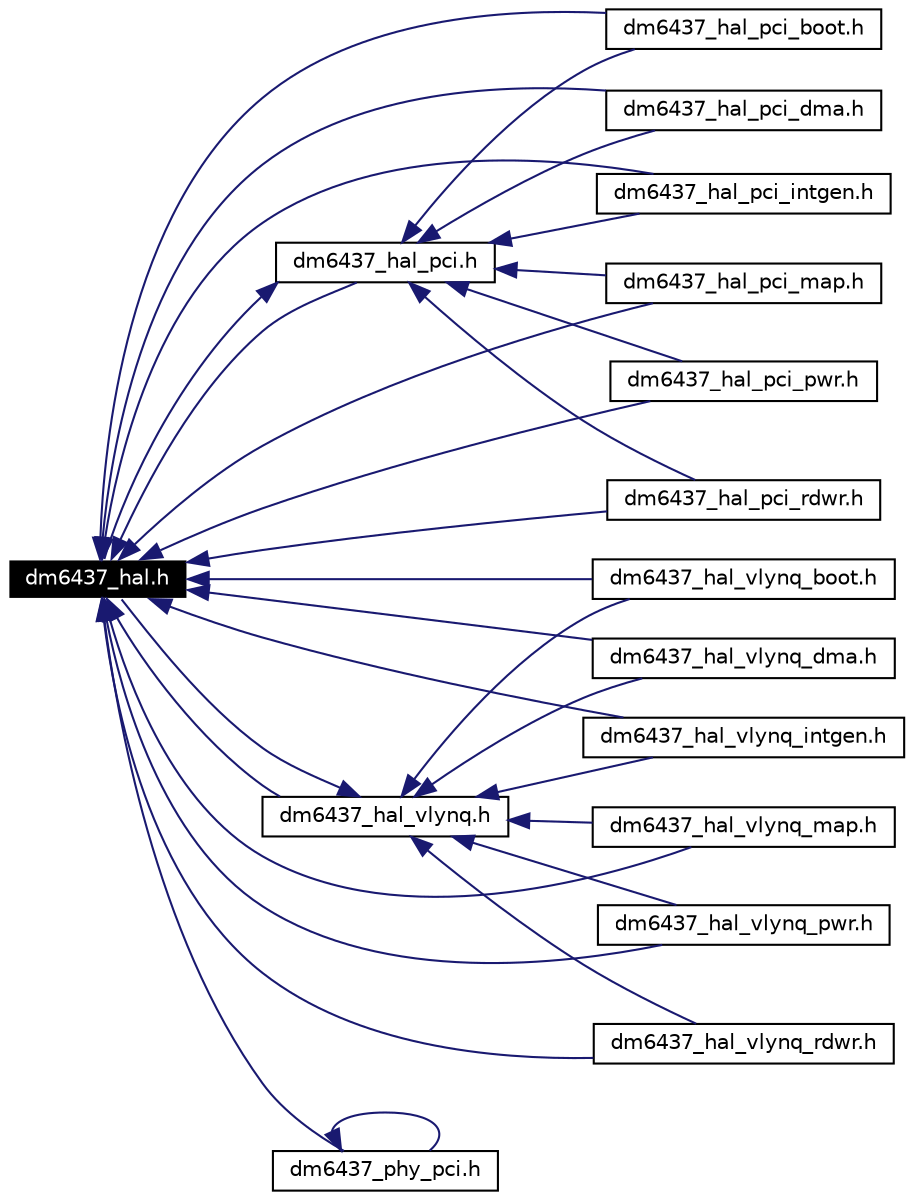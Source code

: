 digraph G
{
  edge [fontname="Helvetica",fontsize=10,labelfontname="Helvetica",labelfontsize=10];
  node [fontname="Helvetica",fontsize=10,shape=record];
  rankdir=LR;
  Node1 [label="dm6437_hal.h",height=0.2,width=0.4,color="white", fillcolor="black", style="filled" fontcolor="white"];
  Node1 -> Node2 [dir=back,color="midnightblue",fontsize=10,style="solid",fontname="Helvetica"];
  Node2 [label="dm6437_hal_pci.h",height=0.2,width=0.4,color="black", fillcolor="white", style="filled",URL="$dm6437__hal__pci_8h.html"];
  Node2 -> Node1 [dir=back,color="midnightblue",fontsize=10,style="solid",fontname="Helvetica"];
  Node2 -> Node3 [dir=back,color="midnightblue",fontsize=10,style="solid",fontname="Helvetica"];
  Node3 [label="dm6437_hal_pci_boot.h",height=0.2,width=0.4,color="black", fillcolor="white", style="filled",URL="$dm6437__hal__pci__boot_8h.html"];
  Node2 -> Node4 [dir=back,color="midnightblue",fontsize=10,style="solid",fontname="Helvetica"];
  Node4 [label="dm6437_hal_pci_dma.h",height=0.2,width=0.4,color="black", fillcolor="white", style="filled",URL="$dm6437__hal__pci__dma_8h.html"];
  Node2 -> Node5 [dir=back,color="midnightblue",fontsize=10,style="solid",fontname="Helvetica"];
  Node5 [label="dm6437_hal_pci_intgen.h",height=0.2,width=0.4,color="black", fillcolor="white", style="filled",URL="$dm6437__hal__pci__intgen_8h.html"];
  Node2 -> Node6 [dir=back,color="midnightblue",fontsize=10,style="solid",fontname="Helvetica"];
  Node6 [label="dm6437_hal_pci_map.h",height=0.2,width=0.4,color="black", fillcolor="white", style="filled",URL="$dm6437__hal__pci__map_8h.html"];
  Node2 -> Node7 [dir=back,color="midnightblue",fontsize=10,style="solid",fontname="Helvetica"];
  Node7 [label="dm6437_hal_pci_pwr.h",height=0.2,width=0.4,color="black", fillcolor="white", style="filled",URL="$dm6437__hal__pci__pwr_8h.html"];
  Node2 -> Node8 [dir=back,color="midnightblue",fontsize=10,style="solid",fontname="Helvetica"];
  Node8 [label="dm6437_hal_pci_rdwr.h",height=0.2,width=0.4,color="black", fillcolor="white", style="filled",URL="$dm6437__hal__pci__rdwr_8h.html"];
  Node1 -> Node3 [dir=back,color="midnightblue",fontsize=10,style="solid",fontname="Helvetica"];
  Node1 -> Node4 [dir=back,color="midnightblue",fontsize=10,style="solid",fontname="Helvetica"];
  Node1 -> Node5 [dir=back,color="midnightblue",fontsize=10,style="solid",fontname="Helvetica"];
  Node1 -> Node6 [dir=back,color="midnightblue",fontsize=10,style="solid",fontname="Helvetica"];
  Node1 -> Node7 [dir=back,color="midnightblue",fontsize=10,style="solid",fontname="Helvetica"];
  Node1 -> Node8 [dir=back,color="midnightblue",fontsize=10,style="solid",fontname="Helvetica"];
  Node1 -> Node9 [dir=back,color="midnightblue",fontsize=10,style="solid",fontname="Helvetica"];
  Node9 [label="dm6437_hal_vlynq.h",height=0.2,width=0.4,color="black", fillcolor="white", style="filled",URL="$dm6437__hal__vlynq_8h.html"];
  Node9 -> Node1 [dir=back,color="midnightblue",fontsize=10,style="solid",fontname="Helvetica"];
  Node9 -> Node10 [dir=back,color="midnightblue",fontsize=10,style="solid",fontname="Helvetica"];
  Node10 [label="dm6437_hal_vlynq_boot.h",height=0.2,width=0.4,color="black", fillcolor="white", style="filled",URL="$dm6437__hal__vlynq__boot_8h.html"];
  Node9 -> Node11 [dir=back,color="midnightblue",fontsize=10,style="solid",fontname="Helvetica"];
  Node11 [label="dm6437_hal_vlynq_dma.h",height=0.2,width=0.4,color="black", fillcolor="white", style="filled",URL="$dm6437__hal__vlynq__dma_8h.html"];
  Node9 -> Node12 [dir=back,color="midnightblue",fontsize=10,style="solid",fontname="Helvetica"];
  Node12 [label="dm6437_hal_vlynq_intgen.h",height=0.2,width=0.4,color="black", fillcolor="white", style="filled",URL="$dm6437__hal__vlynq__intgen_8h.html"];
  Node9 -> Node13 [dir=back,color="midnightblue",fontsize=10,style="solid",fontname="Helvetica"];
  Node13 [label="dm6437_hal_vlynq_map.h",height=0.2,width=0.4,color="black", fillcolor="white", style="filled",URL="$dm6437__hal__vlynq__map_8h.html"];
  Node9 -> Node14 [dir=back,color="midnightblue",fontsize=10,style="solid",fontname="Helvetica"];
  Node14 [label="dm6437_hal_vlynq_pwr.h",height=0.2,width=0.4,color="black", fillcolor="white", style="filled",URL="$dm6437__hal__vlynq__pwr_8h.html"];
  Node9 -> Node15 [dir=back,color="midnightblue",fontsize=10,style="solid",fontname="Helvetica"];
  Node15 [label="dm6437_hal_vlynq_rdwr.h",height=0.2,width=0.4,color="black", fillcolor="white", style="filled",URL="$dm6437__hal__vlynq__rdwr_8h.html"];
  Node1 -> Node10 [dir=back,color="midnightblue",fontsize=10,style="solid",fontname="Helvetica"];
  Node1 -> Node11 [dir=back,color="midnightblue",fontsize=10,style="solid",fontname="Helvetica"];
  Node1 -> Node12 [dir=back,color="midnightblue",fontsize=10,style="solid",fontname="Helvetica"];
  Node1 -> Node13 [dir=back,color="midnightblue",fontsize=10,style="solid",fontname="Helvetica"];
  Node1 -> Node14 [dir=back,color="midnightblue",fontsize=10,style="solid",fontname="Helvetica"];
  Node1 -> Node15 [dir=back,color="midnightblue",fontsize=10,style="solid",fontname="Helvetica"];
  Node1 -> Node16 [dir=back,color="midnightblue",fontsize=10,style="solid",fontname="Helvetica"];
  Node16 [label="dm6437_phy_pci.h",height=0.2,width=0.4,color="black", fillcolor="white", style="filled",URL="$dm6437__phy__pci_8h.html"];
  Node16 -> Node16 [dir=back,color="midnightblue",fontsize=10,style="solid",fontname="Helvetica"];
}
